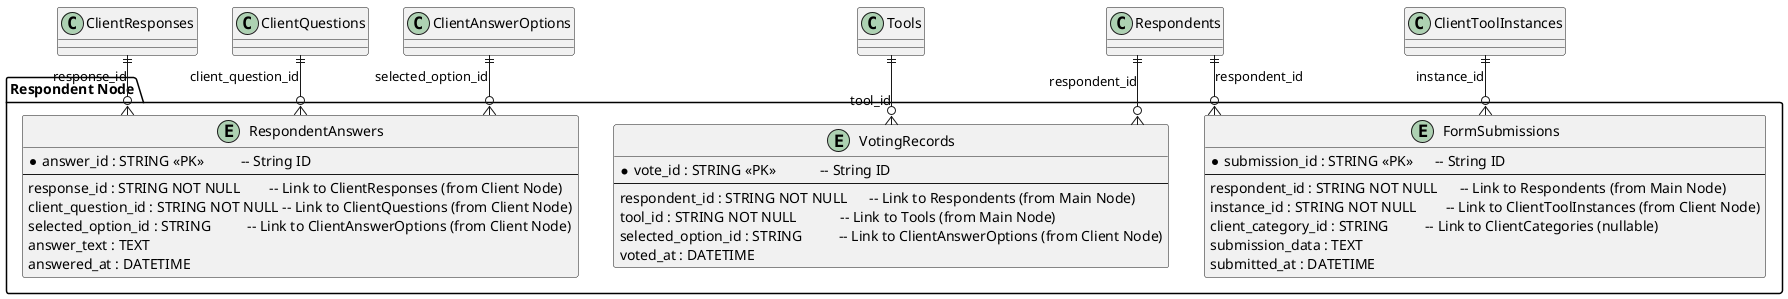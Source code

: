 @startuml
skinparam linetype ortho

package "Respondent Node" {
    entity "RespondentAnswers" {
        * answer_id : STRING <<PK>>          -- String ID
        --
        response_id : STRING NOT NULL        -- Link to ClientResponses (from Client Node)
        client_question_id : STRING NOT NULL -- Link to ClientQuestions (from Client Node)
        selected_option_id : STRING          -- Link to ClientAnswerOptions (from Client Node)
        answer_text : TEXT
        answered_at : DATETIME
    }

    entity "VotingRecords" {
        * vote_id : STRING <<PK>>            -- String ID
        --
        respondent_id : STRING NOT NULL      -- Link to Respondents (from Main Node)
        tool_id : STRING NOT NULL            -- Link to Tools (from Main Node)
        selected_option_id : STRING          -- Link to ClientAnswerOptions (from Client Node)
        voted_at : DATETIME
    }

    entity "FormSubmissions" {
        * submission_id : STRING <<PK>>      -- String ID
        --
        respondent_id : STRING NOT NULL      -- Link to Respondents (from Main Node)
        instance_id : STRING NOT NULL        -- Link to ClientToolInstances (from Client Node)
        client_category_id : STRING          -- Link to ClientCategories (nullable)
        submission_data : TEXT
        submitted_at : DATETIME
    }
}

' Relationships between Respondent Node Tables
ClientResponses ||--o{ RespondentAnswers : "response_id"
ClientQuestions ||--o{ RespondentAnswers : "client_question_id"
ClientAnswerOptions ||--o{ RespondentAnswers : "selected_option_id"
Respondents ||--o{ VotingRecords : "respondent_id"
Tools ||--o{ VotingRecords : "tool_id"
Respondents ||--o{ FormSubmissions : "respondent_id"
ClientToolInstances ||--o{ FormSubmissions : "instance_id"
@enduml
